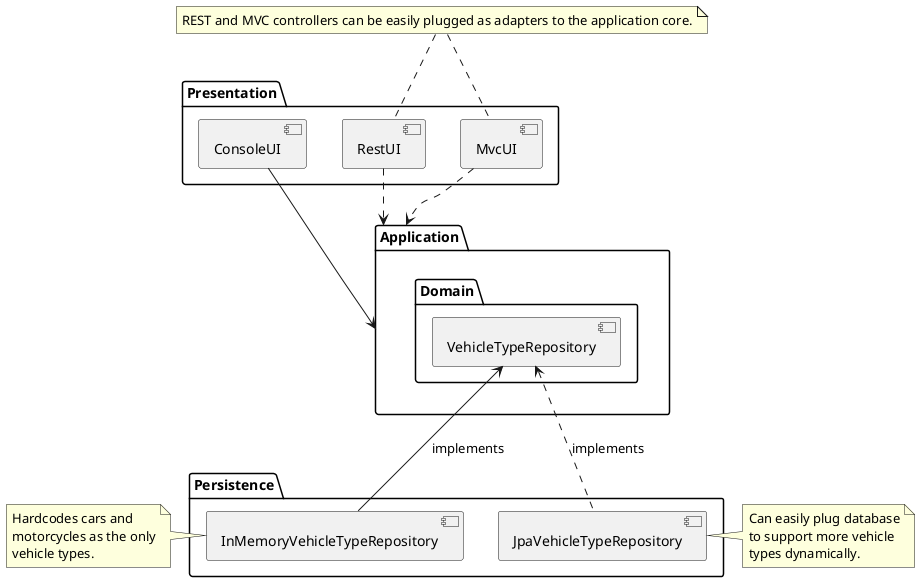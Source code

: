 @startuml

package Application {
    package Domain {
        [VehicleTypeRepository]
    }
}

package Persistence {
    [InMemoryVehicleTypeRepository]
    [JpaVehicleTypeRepository]
}

package Presentation {
    component ConsoleUI
    component RestUI
    component MvcUI
}

InMemoryVehicleTypeRepository -up-> VehicleTypeRepository: implements
JpaVehicleTypeRepository .up.> VehicleTypeRepository: implements
ConsoleUI --> Application
RestUI ..> Application
MvcUI ..> Application

Note "REST and MVC controllers can be easily plugged as adapters to the application core." as uiNote
uiNote .. RestUI
uiNote .. MvcUI
Note left of InMemoryVehicleTypeRepository: Hardcodes cars and\nmotorcycles as the only\nvehicle types.
Note right of JpaVehicleTypeRepository: Can easily plug database\nto support more vehicle\ntypes dynamically.

@enduml